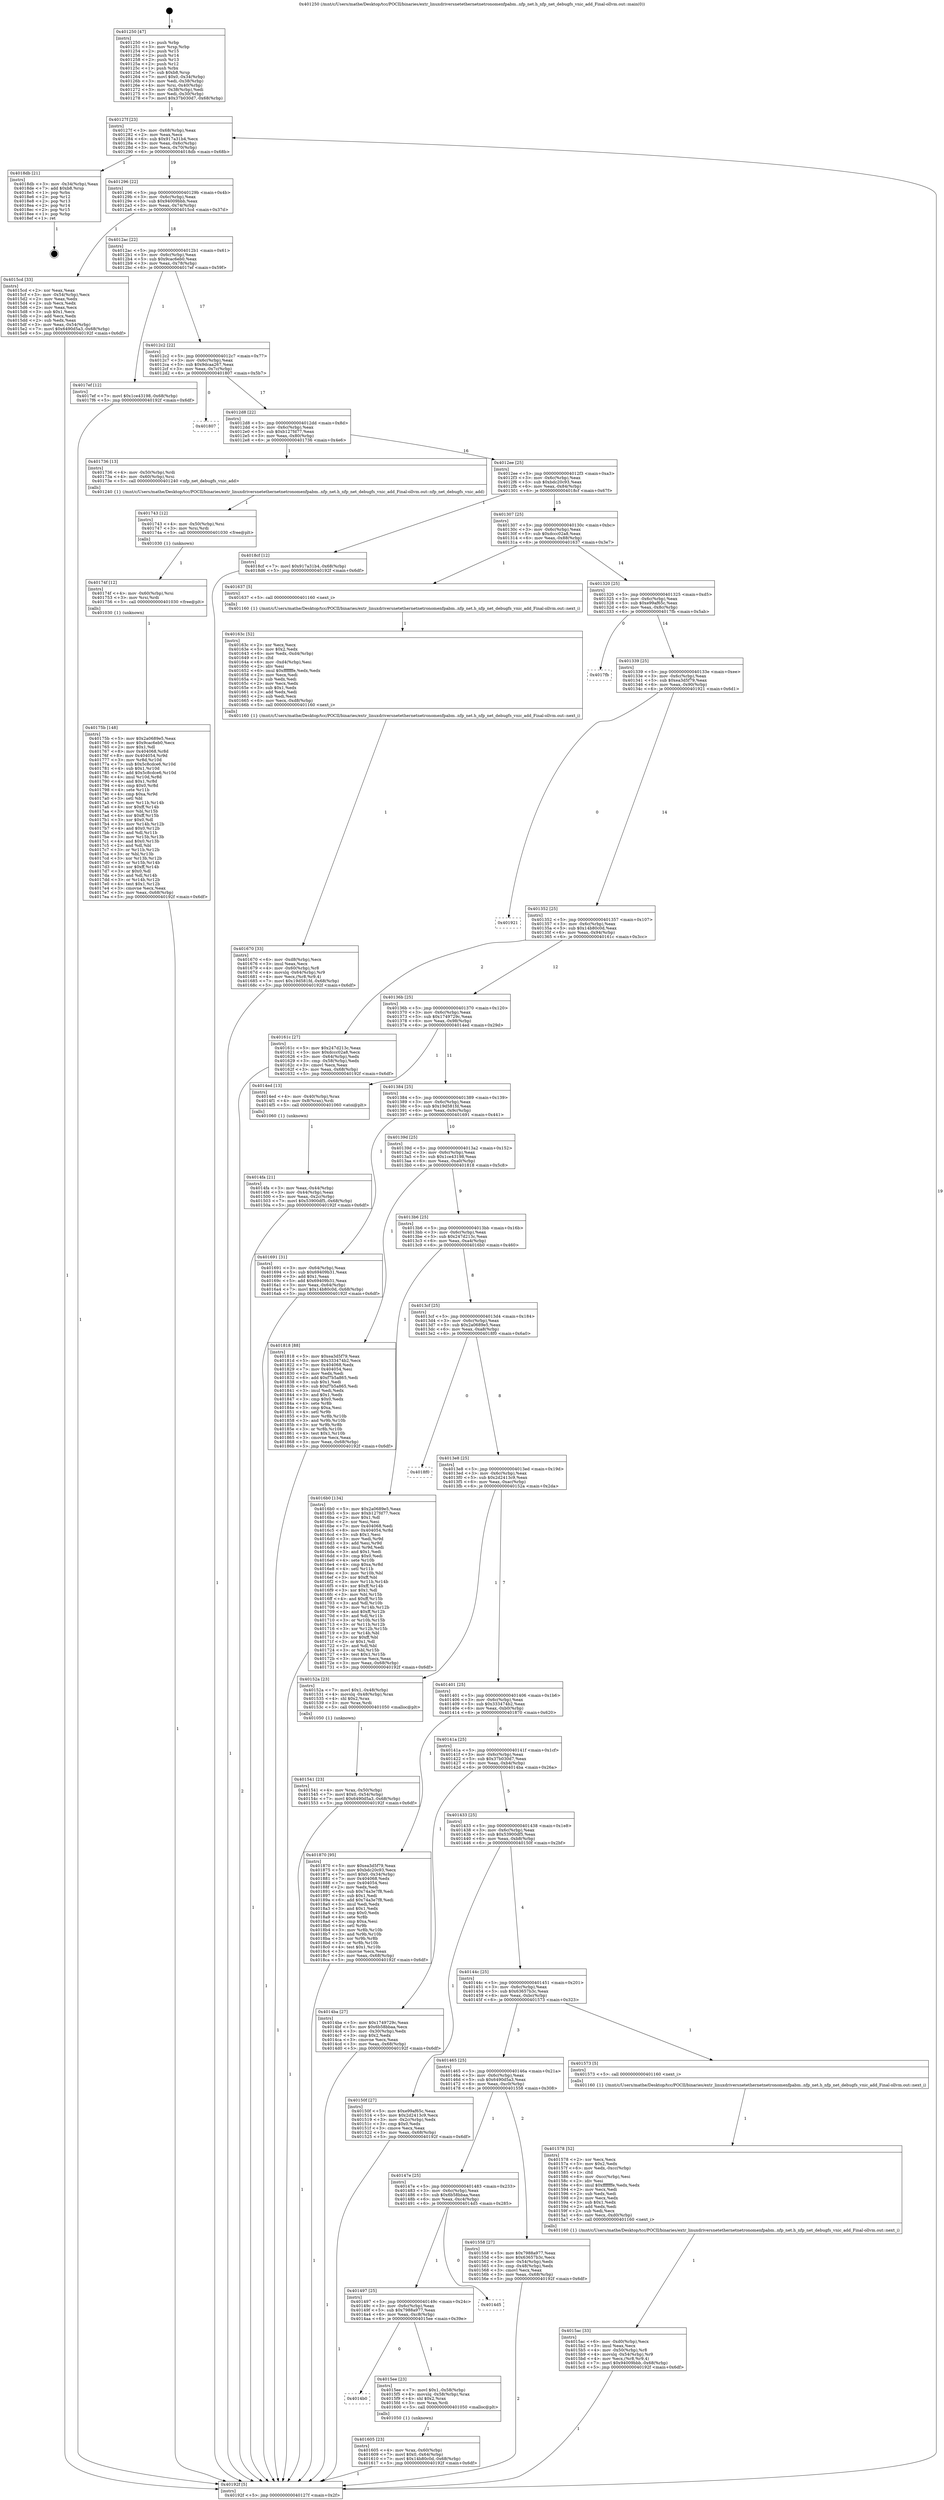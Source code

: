 digraph "0x401250" {
  label = "0x401250 (/mnt/c/Users/mathe/Desktop/tcc/POCII/binaries/extr_linuxdriversnetethernetnetronomenfpabm..nfp_net.h_nfp_net_debugfs_vnic_add_Final-ollvm.out::main(0))"
  labelloc = "t"
  node[shape=record]

  Entry [label="",width=0.3,height=0.3,shape=circle,fillcolor=black,style=filled]
  "0x40127f" [label="{
     0x40127f [23]\l
     | [instrs]\l
     &nbsp;&nbsp;0x40127f \<+3\>: mov -0x68(%rbp),%eax\l
     &nbsp;&nbsp;0x401282 \<+2\>: mov %eax,%ecx\l
     &nbsp;&nbsp;0x401284 \<+6\>: sub $0x917a31b4,%ecx\l
     &nbsp;&nbsp;0x40128a \<+3\>: mov %eax,-0x6c(%rbp)\l
     &nbsp;&nbsp;0x40128d \<+3\>: mov %ecx,-0x70(%rbp)\l
     &nbsp;&nbsp;0x401290 \<+6\>: je 00000000004018db \<main+0x68b\>\l
  }"]
  "0x4018db" [label="{
     0x4018db [21]\l
     | [instrs]\l
     &nbsp;&nbsp;0x4018db \<+3\>: mov -0x34(%rbp),%eax\l
     &nbsp;&nbsp;0x4018de \<+7\>: add $0xb8,%rsp\l
     &nbsp;&nbsp;0x4018e5 \<+1\>: pop %rbx\l
     &nbsp;&nbsp;0x4018e6 \<+2\>: pop %r12\l
     &nbsp;&nbsp;0x4018e8 \<+2\>: pop %r13\l
     &nbsp;&nbsp;0x4018ea \<+2\>: pop %r14\l
     &nbsp;&nbsp;0x4018ec \<+2\>: pop %r15\l
     &nbsp;&nbsp;0x4018ee \<+1\>: pop %rbp\l
     &nbsp;&nbsp;0x4018ef \<+1\>: ret\l
  }"]
  "0x401296" [label="{
     0x401296 [22]\l
     | [instrs]\l
     &nbsp;&nbsp;0x401296 \<+5\>: jmp 000000000040129b \<main+0x4b\>\l
     &nbsp;&nbsp;0x40129b \<+3\>: mov -0x6c(%rbp),%eax\l
     &nbsp;&nbsp;0x40129e \<+5\>: sub $0x94009bbb,%eax\l
     &nbsp;&nbsp;0x4012a3 \<+3\>: mov %eax,-0x74(%rbp)\l
     &nbsp;&nbsp;0x4012a6 \<+6\>: je 00000000004015cd \<main+0x37d\>\l
  }"]
  Exit [label="",width=0.3,height=0.3,shape=circle,fillcolor=black,style=filled,peripheries=2]
  "0x4015cd" [label="{
     0x4015cd [33]\l
     | [instrs]\l
     &nbsp;&nbsp;0x4015cd \<+2\>: xor %eax,%eax\l
     &nbsp;&nbsp;0x4015cf \<+3\>: mov -0x54(%rbp),%ecx\l
     &nbsp;&nbsp;0x4015d2 \<+2\>: mov %eax,%edx\l
     &nbsp;&nbsp;0x4015d4 \<+2\>: sub %ecx,%edx\l
     &nbsp;&nbsp;0x4015d6 \<+2\>: mov %eax,%ecx\l
     &nbsp;&nbsp;0x4015d8 \<+3\>: sub $0x1,%ecx\l
     &nbsp;&nbsp;0x4015db \<+2\>: add %ecx,%edx\l
     &nbsp;&nbsp;0x4015dd \<+2\>: sub %edx,%eax\l
     &nbsp;&nbsp;0x4015df \<+3\>: mov %eax,-0x54(%rbp)\l
     &nbsp;&nbsp;0x4015e2 \<+7\>: movl $0x6490d5a3,-0x68(%rbp)\l
     &nbsp;&nbsp;0x4015e9 \<+5\>: jmp 000000000040192f \<main+0x6df\>\l
  }"]
  "0x4012ac" [label="{
     0x4012ac [22]\l
     | [instrs]\l
     &nbsp;&nbsp;0x4012ac \<+5\>: jmp 00000000004012b1 \<main+0x61\>\l
     &nbsp;&nbsp;0x4012b1 \<+3\>: mov -0x6c(%rbp),%eax\l
     &nbsp;&nbsp;0x4012b4 \<+5\>: sub $0x9cac6eb0,%eax\l
     &nbsp;&nbsp;0x4012b9 \<+3\>: mov %eax,-0x78(%rbp)\l
     &nbsp;&nbsp;0x4012bc \<+6\>: je 00000000004017ef \<main+0x59f\>\l
  }"]
  "0x40175b" [label="{
     0x40175b [148]\l
     | [instrs]\l
     &nbsp;&nbsp;0x40175b \<+5\>: mov $0x2a0689e5,%eax\l
     &nbsp;&nbsp;0x401760 \<+5\>: mov $0x9cac6eb0,%ecx\l
     &nbsp;&nbsp;0x401765 \<+2\>: mov $0x1,%dl\l
     &nbsp;&nbsp;0x401767 \<+8\>: mov 0x404068,%r8d\l
     &nbsp;&nbsp;0x40176f \<+8\>: mov 0x404054,%r9d\l
     &nbsp;&nbsp;0x401777 \<+3\>: mov %r8d,%r10d\l
     &nbsp;&nbsp;0x40177a \<+7\>: sub $0x5c8cdce6,%r10d\l
     &nbsp;&nbsp;0x401781 \<+4\>: sub $0x1,%r10d\l
     &nbsp;&nbsp;0x401785 \<+7\>: add $0x5c8cdce6,%r10d\l
     &nbsp;&nbsp;0x40178c \<+4\>: imul %r10d,%r8d\l
     &nbsp;&nbsp;0x401790 \<+4\>: and $0x1,%r8d\l
     &nbsp;&nbsp;0x401794 \<+4\>: cmp $0x0,%r8d\l
     &nbsp;&nbsp;0x401798 \<+4\>: sete %r11b\l
     &nbsp;&nbsp;0x40179c \<+4\>: cmp $0xa,%r9d\l
     &nbsp;&nbsp;0x4017a0 \<+3\>: setl %bl\l
     &nbsp;&nbsp;0x4017a3 \<+3\>: mov %r11b,%r14b\l
     &nbsp;&nbsp;0x4017a6 \<+4\>: xor $0xff,%r14b\l
     &nbsp;&nbsp;0x4017aa \<+3\>: mov %bl,%r15b\l
     &nbsp;&nbsp;0x4017ad \<+4\>: xor $0xff,%r15b\l
     &nbsp;&nbsp;0x4017b1 \<+3\>: xor $0x0,%dl\l
     &nbsp;&nbsp;0x4017b4 \<+3\>: mov %r14b,%r12b\l
     &nbsp;&nbsp;0x4017b7 \<+4\>: and $0x0,%r12b\l
     &nbsp;&nbsp;0x4017bb \<+3\>: and %dl,%r11b\l
     &nbsp;&nbsp;0x4017be \<+3\>: mov %r15b,%r13b\l
     &nbsp;&nbsp;0x4017c1 \<+4\>: and $0x0,%r13b\l
     &nbsp;&nbsp;0x4017c5 \<+2\>: and %dl,%bl\l
     &nbsp;&nbsp;0x4017c7 \<+3\>: or %r11b,%r12b\l
     &nbsp;&nbsp;0x4017ca \<+3\>: or %bl,%r13b\l
     &nbsp;&nbsp;0x4017cd \<+3\>: xor %r13b,%r12b\l
     &nbsp;&nbsp;0x4017d0 \<+3\>: or %r15b,%r14b\l
     &nbsp;&nbsp;0x4017d3 \<+4\>: xor $0xff,%r14b\l
     &nbsp;&nbsp;0x4017d7 \<+3\>: or $0x0,%dl\l
     &nbsp;&nbsp;0x4017da \<+3\>: and %dl,%r14b\l
     &nbsp;&nbsp;0x4017dd \<+3\>: or %r14b,%r12b\l
     &nbsp;&nbsp;0x4017e0 \<+4\>: test $0x1,%r12b\l
     &nbsp;&nbsp;0x4017e4 \<+3\>: cmovne %ecx,%eax\l
     &nbsp;&nbsp;0x4017e7 \<+3\>: mov %eax,-0x68(%rbp)\l
     &nbsp;&nbsp;0x4017ea \<+5\>: jmp 000000000040192f \<main+0x6df\>\l
  }"]
  "0x4017ef" [label="{
     0x4017ef [12]\l
     | [instrs]\l
     &nbsp;&nbsp;0x4017ef \<+7\>: movl $0x1ce43198,-0x68(%rbp)\l
     &nbsp;&nbsp;0x4017f6 \<+5\>: jmp 000000000040192f \<main+0x6df\>\l
  }"]
  "0x4012c2" [label="{
     0x4012c2 [22]\l
     | [instrs]\l
     &nbsp;&nbsp;0x4012c2 \<+5\>: jmp 00000000004012c7 \<main+0x77\>\l
     &nbsp;&nbsp;0x4012c7 \<+3\>: mov -0x6c(%rbp),%eax\l
     &nbsp;&nbsp;0x4012ca \<+5\>: sub $0x9dcaa267,%eax\l
     &nbsp;&nbsp;0x4012cf \<+3\>: mov %eax,-0x7c(%rbp)\l
     &nbsp;&nbsp;0x4012d2 \<+6\>: je 0000000000401807 \<main+0x5b7\>\l
  }"]
  "0x40174f" [label="{
     0x40174f [12]\l
     | [instrs]\l
     &nbsp;&nbsp;0x40174f \<+4\>: mov -0x60(%rbp),%rsi\l
     &nbsp;&nbsp;0x401753 \<+3\>: mov %rsi,%rdi\l
     &nbsp;&nbsp;0x401756 \<+5\>: call 0000000000401030 \<free@plt\>\l
     | [calls]\l
     &nbsp;&nbsp;0x401030 \{1\} (unknown)\l
  }"]
  "0x401807" [label="{
     0x401807\l
  }", style=dashed]
  "0x4012d8" [label="{
     0x4012d8 [22]\l
     | [instrs]\l
     &nbsp;&nbsp;0x4012d8 \<+5\>: jmp 00000000004012dd \<main+0x8d\>\l
     &nbsp;&nbsp;0x4012dd \<+3\>: mov -0x6c(%rbp),%eax\l
     &nbsp;&nbsp;0x4012e0 \<+5\>: sub $0xb127fd77,%eax\l
     &nbsp;&nbsp;0x4012e5 \<+3\>: mov %eax,-0x80(%rbp)\l
     &nbsp;&nbsp;0x4012e8 \<+6\>: je 0000000000401736 \<main+0x4e6\>\l
  }"]
  "0x401743" [label="{
     0x401743 [12]\l
     | [instrs]\l
     &nbsp;&nbsp;0x401743 \<+4\>: mov -0x50(%rbp),%rsi\l
     &nbsp;&nbsp;0x401747 \<+3\>: mov %rsi,%rdi\l
     &nbsp;&nbsp;0x40174a \<+5\>: call 0000000000401030 \<free@plt\>\l
     | [calls]\l
     &nbsp;&nbsp;0x401030 \{1\} (unknown)\l
  }"]
  "0x401736" [label="{
     0x401736 [13]\l
     | [instrs]\l
     &nbsp;&nbsp;0x401736 \<+4\>: mov -0x50(%rbp),%rdi\l
     &nbsp;&nbsp;0x40173a \<+4\>: mov -0x60(%rbp),%rsi\l
     &nbsp;&nbsp;0x40173e \<+5\>: call 0000000000401240 \<nfp_net_debugfs_vnic_add\>\l
     | [calls]\l
     &nbsp;&nbsp;0x401240 \{1\} (/mnt/c/Users/mathe/Desktop/tcc/POCII/binaries/extr_linuxdriversnetethernetnetronomenfpabm..nfp_net.h_nfp_net_debugfs_vnic_add_Final-ollvm.out::nfp_net_debugfs_vnic_add)\l
  }"]
  "0x4012ee" [label="{
     0x4012ee [25]\l
     | [instrs]\l
     &nbsp;&nbsp;0x4012ee \<+5\>: jmp 00000000004012f3 \<main+0xa3\>\l
     &nbsp;&nbsp;0x4012f3 \<+3\>: mov -0x6c(%rbp),%eax\l
     &nbsp;&nbsp;0x4012f6 \<+5\>: sub $0xbdc20c93,%eax\l
     &nbsp;&nbsp;0x4012fb \<+6\>: mov %eax,-0x84(%rbp)\l
     &nbsp;&nbsp;0x401301 \<+6\>: je 00000000004018cf \<main+0x67f\>\l
  }"]
  "0x401670" [label="{
     0x401670 [33]\l
     | [instrs]\l
     &nbsp;&nbsp;0x401670 \<+6\>: mov -0xd8(%rbp),%ecx\l
     &nbsp;&nbsp;0x401676 \<+3\>: imul %eax,%ecx\l
     &nbsp;&nbsp;0x401679 \<+4\>: mov -0x60(%rbp),%r8\l
     &nbsp;&nbsp;0x40167d \<+4\>: movslq -0x64(%rbp),%r9\l
     &nbsp;&nbsp;0x401681 \<+4\>: mov %ecx,(%r8,%r9,4)\l
     &nbsp;&nbsp;0x401685 \<+7\>: movl $0x19d581fd,-0x68(%rbp)\l
     &nbsp;&nbsp;0x40168c \<+5\>: jmp 000000000040192f \<main+0x6df\>\l
  }"]
  "0x4018cf" [label="{
     0x4018cf [12]\l
     | [instrs]\l
     &nbsp;&nbsp;0x4018cf \<+7\>: movl $0x917a31b4,-0x68(%rbp)\l
     &nbsp;&nbsp;0x4018d6 \<+5\>: jmp 000000000040192f \<main+0x6df\>\l
  }"]
  "0x401307" [label="{
     0x401307 [25]\l
     | [instrs]\l
     &nbsp;&nbsp;0x401307 \<+5\>: jmp 000000000040130c \<main+0xbc\>\l
     &nbsp;&nbsp;0x40130c \<+3\>: mov -0x6c(%rbp),%eax\l
     &nbsp;&nbsp;0x40130f \<+5\>: sub $0xdccc02a8,%eax\l
     &nbsp;&nbsp;0x401314 \<+6\>: mov %eax,-0x88(%rbp)\l
     &nbsp;&nbsp;0x40131a \<+6\>: je 0000000000401637 \<main+0x3e7\>\l
  }"]
  "0x40163c" [label="{
     0x40163c [52]\l
     | [instrs]\l
     &nbsp;&nbsp;0x40163c \<+2\>: xor %ecx,%ecx\l
     &nbsp;&nbsp;0x40163e \<+5\>: mov $0x2,%edx\l
     &nbsp;&nbsp;0x401643 \<+6\>: mov %edx,-0xd4(%rbp)\l
     &nbsp;&nbsp;0x401649 \<+1\>: cltd\l
     &nbsp;&nbsp;0x40164a \<+6\>: mov -0xd4(%rbp),%esi\l
     &nbsp;&nbsp;0x401650 \<+2\>: idiv %esi\l
     &nbsp;&nbsp;0x401652 \<+6\>: imul $0xfffffffe,%edx,%edx\l
     &nbsp;&nbsp;0x401658 \<+2\>: mov %ecx,%edi\l
     &nbsp;&nbsp;0x40165a \<+2\>: sub %edx,%edi\l
     &nbsp;&nbsp;0x40165c \<+2\>: mov %ecx,%edx\l
     &nbsp;&nbsp;0x40165e \<+3\>: sub $0x1,%edx\l
     &nbsp;&nbsp;0x401661 \<+2\>: add %edx,%edi\l
     &nbsp;&nbsp;0x401663 \<+2\>: sub %edi,%ecx\l
     &nbsp;&nbsp;0x401665 \<+6\>: mov %ecx,-0xd8(%rbp)\l
     &nbsp;&nbsp;0x40166b \<+5\>: call 0000000000401160 \<next_i\>\l
     | [calls]\l
     &nbsp;&nbsp;0x401160 \{1\} (/mnt/c/Users/mathe/Desktop/tcc/POCII/binaries/extr_linuxdriversnetethernetnetronomenfpabm..nfp_net.h_nfp_net_debugfs_vnic_add_Final-ollvm.out::next_i)\l
  }"]
  "0x401637" [label="{
     0x401637 [5]\l
     | [instrs]\l
     &nbsp;&nbsp;0x401637 \<+5\>: call 0000000000401160 \<next_i\>\l
     | [calls]\l
     &nbsp;&nbsp;0x401160 \{1\} (/mnt/c/Users/mathe/Desktop/tcc/POCII/binaries/extr_linuxdriversnetethernetnetronomenfpabm..nfp_net.h_nfp_net_debugfs_vnic_add_Final-ollvm.out::next_i)\l
  }"]
  "0x401320" [label="{
     0x401320 [25]\l
     | [instrs]\l
     &nbsp;&nbsp;0x401320 \<+5\>: jmp 0000000000401325 \<main+0xd5\>\l
     &nbsp;&nbsp;0x401325 \<+3\>: mov -0x6c(%rbp),%eax\l
     &nbsp;&nbsp;0x401328 \<+5\>: sub $0xe99af65c,%eax\l
     &nbsp;&nbsp;0x40132d \<+6\>: mov %eax,-0x8c(%rbp)\l
     &nbsp;&nbsp;0x401333 \<+6\>: je 00000000004017fb \<main+0x5ab\>\l
  }"]
  "0x401605" [label="{
     0x401605 [23]\l
     | [instrs]\l
     &nbsp;&nbsp;0x401605 \<+4\>: mov %rax,-0x60(%rbp)\l
     &nbsp;&nbsp;0x401609 \<+7\>: movl $0x0,-0x64(%rbp)\l
     &nbsp;&nbsp;0x401610 \<+7\>: movl $0x14b80c0d,-0x68(%rbp)\l
     &nbsp;&nbsp;0x401617 \<+5\>: jmp 000000000040192f \<main+0x6df\>\l
  }"]
  "0x4017fb" [label="{
     0x4017fb\l
  }", style=dashed]
  "0x401339" [label="{
     0x401339 [25]\l
     | [instrs]\l
     &nbsp;&nbsp;0x401339 \<+5\>: jmp 000000000040133e \<main+0xee\>\l
     &nbsp;&nbsp;0x40133e \<+3\>: mov -0x6c(%rbp),%eax\l
     &nbsp;&nbsp;0x401341 \<+5\>: sub $0xea3d5f79,%eax\l
     &nbsp;&nbsp;0x401346 \<+6\>: mov %eax,-0x90(%rbp)\l
     &nbsp;&nbsp;0x40134c \<+6\>: je 0000000000401921 \<main+0x6d1\>\l
  }"]
  "0x4014b0" [label="{
     0x4014b0\l
  }", style=dashed]
  "0x401921" [label="{
     0x401921\l
  }", style=dashed]
  "0x401352" [label="{
     0x401352 [25]\l
     | [instrs]\l
     &nbsp;&nbsp;0x401352 \<+5\>: jmp 0000000000401357 \<main+0x107\>\l
     &nbsp;&nbsp;0x401357 \<+3\>: mov -0x6c(%rbp),%eax\l
     &nbsp;&nbsp;0x40135a \<+5\>: sub $0x14b80c0d,%eax\l
     &nbsp;&nbsp;0x40135f \<+6\>: mov %eax,-0x94(%rbp)\l
     &nbsp;&nbsp;0x401365 \<+6\>: je 000000000040161c \<main+0x3cc\>\l
  }"]
  "0x4015ee" [label="{
     0x4015ee [23]\l
     | [instrs]\l
     &nbsp;&nbsp;0x4015ee \<+7\>: movl $0x1,-0x58(%rbp)\l
     &nbsp;&nbsp;0x4015f5 \<+4\>: movslq -0x58(%rbp),%rax\l
     &nbsp;&nbsp;0x4015f9 \<+4\>: shl $0x2,%rax\l
     &nbsp;&nbsp;0x4015fd \<+3\>: mov %rax,%rdi\l
     &nbsp;&nbsp;0x401600 \<+5\>: call 0000000000401050 \<malloc@plt\>\l
     | [calls]\l
     &nbsp;&nbsp;0x401050 \{1\} (unknown)\l
  }"]
  "0x40161c" [label="{
     0x40161c [27]\l
     | [instrs]\l
     &nbsp;&nbsp;0x40161c \<+5\>: mov $0x247d213c,%eax\l
     &nbsp;&nbsp;0x401621 \<+5\>: mov $0xdccc02a8,%ecx\l
     &nbsp;&nbsp;0x401626 \<+3\>: mov -0x64(%rbp),%edx\l
     &nbsp;&nbsp;0x401629 \<+3\>: cmp -0x58(%rbp),%edx\l
     &nbsp;&nbsp;0x40162c \<+3\>: cmovl %ecx,%eax\l
     &nbsp;&nbsp;0x40162f \<+3\>: mov %eax,-0x68(%rbp)\l
     &nbsp;&nbsp;0x401632 \<+5\>: jmp 000000000040192f \<main+0x6df\>\l
  }"]
  "0x40136b" [label="{
     0x40136b [25]\l
     | [instrs]\l
     &nbsp;&nbsp;0x40136b \<+5\>: jmp 0000000000401370 \<main+0x120\>\l
     &nbsp;&nbsp;0x401370 \<+3\>: mov -0x6c(%rbp),%eax\l
     &nbsp;&nbsp;0x401373 \<+5\>: sub $0x1749729c,%eax\l
     &nbsp;&nbsp;0x401378 \<+6\>: mov %eax,-0x98(%rbp)\l
     &nbsp;&nbsp;0x40137e \<+6\>: je 00000000004014ed \<main+0x29d\>\l
  }"]
  "0x401497" [label="{
     0x401497 [25]\l
     | [instrs]\l
     &nbsp;&nbsp;0x401497 \<+5\>: jmp 000000000040149c \<main+0x24c\>\l
     &nbsp;&nbsp;0x40149c \<+3\>: mov -0x6c(%rbp),%eax\l
     &nbsp;&nbsp;0x40149f \<+5\>: sub $0x7988a977,%eax\l
     &nbsp;&nbsp;0x4014a4 \<+6\>: mov %eax,-0xc8(%rbp)\l
     &nbsp;&nbsp;0x4014aa \<+6\>: je 00000000004015ee \<main+0x39e\>\l
  }"]
  "0x4014ed" [label="{
     0x4014ed [13]\l
     | [instrs]\l
     &nbsp;&nbsp;0x4014ed \<+4\>: mov -0x40(%rbp),%rax\l
     &nbsp;&nbsp;0x4014f1 \<+4\>: mov 0x8(%rax),%rdi\l
     &nbsp;&nbsp;0x4014f5 \<+5\>: call 0000000000401060 \<atoi@plt\>\l
     | [calls]\l
     &nbsp;&nbsp;0x401060 \{1\} (unknown)\l
  }"]
  "0x401384" [label="{
     0x401384 [25]\l
     | [instrs]\l
     &nbsp;&nbsp;0x401384 \<+5\>: jmp 0000000000401389 \<main+0x139\>\l
     &nbsp;&nbsp;0x401389 \<+3\>: mov -0x6c(%rbp),%eax\l
     &nbsp;&nbsp;0x40138c \<+5\>: sub $0x19d581fd,%eax\l
     &nbsp;&nbsp;0x401391 \<+6\>: mov %eax,-0x9c(%rbp)\l
     &nbsp;&nbsp;0x401397 \<+6\>: je 0000000000401691 \<main+0x441\>\l
  }"]
  "0x4014d5" [label="{
     0x4014d5\l
  }", style=dashed]
  "0x401691" [label="{
     0x401691 [31]\l
     | [instrs]\l
     &nbsp;&nbsp;0x401691 \<+3\>: mov -0x64(%rbp),%eax\l
     &nbsp;&nbsp;0x401694 \<+5\>: sub $0x69409b31,%eax\l
     &nbsp;&nbsp;0x401699 \<+3\>: add $0x1,%eax\l
     &nbsp;&nbsp;0x40169c \<+5\>: add $0x69409b31,%eax\l
     &nbsp;&nbsp;0x4016a1 \<+3\>: mov %eax,-0x64(%rbp)\l
     &nbsp;&nbsp;0x4016a4 \<+7\>: movl $0x14b80c0d,-0x68(%rbp)\l
     &nbsp;&nbsp;0x4016ab \<+5\>: jmp 000000000040192f \<main+0x6df\>\l
  }"]
  "0x40139d" [label="{
     0x40139d [25]\l
     | [instrs]\l
     &nbsp;&nbsp;0x40139d \<+5\>: jmp 00000000004013a2 \<main+0x152\>\l
     &nbsp;&nbsp;0x4013a2 \<+3\>: mov -0x6c(%rbp),%eax\l
     &nbsp;&nbsp;0x4013a5 \<+5\>: sub $0x1ce43198,%eax\l
     &nbsp;&nbsp;0x4013aa \<+6\>: mov %eax,-0xa0(%rbp)\l
     &nbsp;&nbsp;0x4013b0 \<+6\>: je 0000000000401818 \<main+0x5c8\>\l
  }"]
  "0x4015ac" [label="{
     0x4015ac [33]\l
     | [instrs]\l
     &nbsp;&nbsp;0x4015ac \<+6\>: mov -0xd0(%rbp),%ecx\l
     &nbsp;&nbsp;0x4015b2 \<+3\>: imul %eax,%ecx\l
     &nbsp;&nbsp;0x4015b5 \<+4\>: mov -0x50(%rbp),%r8\l
     &nbsp;&nbsp;0x4015b9 \<+4\>: movslq -0x54(%rbp),%r9\l
     &nbsp;&nbsp;0x4015bd \<+4\>: mov %ecx,(%r8,%r9,4)\l
     &nbsp;&nbsp;0x4015c1 \<+7\>: movl $0x94009bbb,-0x68(%rbp)\l
     &nbsp;&nbsp;0x4015c8 \<+5\>: jmp 000000000040192f \<main+0x6df\>\l
  }"]
  "0x401818" [label="{
     0x401818 [88]\l
     | [instrs]\l
     &nbsp;&nbsp;0x401818 \<+5\>: mov $0xea3d5f79,%eax\l
     &nbsp;&nbsp;0x40181d \<+5\>: mov $0x333474b2,%ecx\l
     &nbsp;&nbsp;0x401822 \<+7\>: mov 0x404068,%edx\l
     &nbsp;&nbsp;0x401829 \<+7\>: mov 0x404054,%esi\l
     &nbsp;&nbsp;0x401830 \<+2\>: mov %edx,%edi\l
     &nbsp;&nbsp;0x401832 \<+6\>: add $0xf7b5a865,%edi\l
     &nbsp;&nbsp;0x401838 \<+3\>: sub $0x1,%edi\l
     &nbsp;&nbsp;0x40183b \<+6\>: sub $0xf7b5a865,%edi\l
     &nbsp;&nbsp;0x401841 \<+3\>: imul %edi,%edx\l
     &nbsp;&nbsp;0x401844 \<+3\>: and $0x1,%edx\l
     &nbsp;&nbsp;0x401847 \<+3\>: cmp $0x0,%edx\l
     &nbsp;&nbsp;0x40184a \<+4\>: sete %r8b\l
     &nbsp;&nbsp;0x40184e \<+3\>: cmp $0xa,%esi\l
     &nbsp;&nbsp;0x401851 \<+4\>: setl %r9b\l
     &nbsp;&nbsp;0x401855 \<+3\>: mov %r8b,%r10b\l
     &nbsp;&nbsp;0x401858 \<+3\>: and %r9b,%r10b\l
     &nbsp;&nbsp;0x40185b \<+3\>: xor %r9b,%r8b\l
     &nbsp;&nbsp;0x40185e \<+3\>: or %r8b,%r10b\l
     &nbsp;&nbsp;0x401861 \<+4\>: test $0x1,%r10b\l
     &nbsp;&nbsp;0x401865 \<+3\>: cmovne %ecx,%eax\l
     &nbsp;&nbsp;0x401868 \<+3\>: mov %eax,-0x68(%rbp)\l
     &nbsp;&nbsp;0x40186b \<+5\>: jmp 000000000040192f \<main+0x6df\>\l
  }"]
  "0x4013b6" [label="{
     0x4013b6 [25]\l
     | [instrs]\l
     &nbsp;&nbsp;0x4013b6 \<+5\>: jmp 00000000004013bb \<main+0x16b\>\l
     &nbsp;&nbsp;0x4013bb \<+3\>: mov -0x6c(%rbp),%eax\l
     &nbsp;&nbsp;0x4013be \<+5\>: sub $0x247d213c,%eax\l
     &nbsp;&nbsp;0x4013c3 \<+6\>: mov %eax,-0xa4(%rbp)\l
     &nbsp;&nbsp;0x4013c9 \<+6\>: je 00000000004016b0 \<main+0x460\>\l
  }"]
  "0x401578" [label="{
     0x401578 [52]\l
     | [instrs]\l
     &nbsp;&nbsp;0x401578 \<+2\>: xor %ecx,%ecx\l
     &nbsp;&nbsp;0x40157a \<+5\>: mov $0x2,%edx\l
     &nbsp;&nbsp;0x40157f \<+6\>: mov %edx,-0xcc(%rbp)\l
     &nbsp;&nbsp;0x401585 \<+1\>: cltd\l
     &nbsp;&nbsp;0x401586 \<+6\>: mov -0xcc(%rbp),%esi\l
     &nbsp;&nbsp;0x40158c \<+2\>: idiv %esi\l
     &nbsp;&nbsp;0x40158e \<+6\>: imul $0xfffffffe,%edx,%edx\l
     &nbsp;&nbsp;0x401594 \<+2\>: mov %ecx,%edi\l
     &nbsp;&nbsp;0x401596 \<+2\>: sub %edx,%edi\l
     &nbsp;&nbsp;0x401598 \<+2\>: mov %ecx,%edx\l
     &nbsp;&nbsp;0x40159a \<+3\>: sub $0x1,%edx\l
     &nbsp;&nbsp;0x40159d \<+2\>: add %edx,%edi\l
     &nbsp;&nbsp;0x40159f \<+2\>: sub %edi,%ecx\l
     &nbsp;&nbsp;0x4015a1 \<+6\>: mov %ecx,-0xd0(%rbp)\l
     &nbsp;&nbsp;0x4015a7 \<+5\>: call 0000000000401160 \<next_i\>\l
     | [calls]\l
     &nbsp;&nbsp;0x401160 \{1\} (/mnt/c/Users/mathe/Desktop/tcc/POCII/binaries/extr_linuxdriversnetethernetnetronomenfpabm..nfp_net.h_nfp_net_debugfs_vnic_add_Final-ollvm.out::next_i)\l
  }"]
  "0x4016b0" [label="{
     0x4016b0 [134]\l
     | [instrs]\l
     &nbsp;&nbsp;0x4016b0 \<+5\>: mov $0x2a0689e5,%eax\l
     &nbsp;&nbsp;0x4016b5 \<+5\>: mov $0xb127fd77,%ecx\l
     &nbsp;&nbsp;0x4016ba \<+2\>: mov $0x1,%dl\l
     &nbsp;&nbsp;0x4016bc \<+2\>: xor %esi,%esi\l
     &nbsp;&nbsp;0x4016be \<+7\>: mov 0x404068,%edi\l
     &nbsp;&nbsp;0x4016c5 \<+8\>: mov 0x404054,%r8d\l
     &nbsp;&nbsp;0x4016cd \<+3\>: sub $0x1,%esi\l
     &nbsp;&nbsp;0x4016d0 \<+3\>: mov %edi,%r9d\l
     &nbsp;&nbsp;0x4016d3 \<+3\>: add %esi,%r9d\l
     &nbsp;&nbsp;0x4016d6 \<+4\>: imul %r9d,%edi\l
     &nbsp;&nbsp;0x4016da \<+3\>: and $0x1,%edi\l
     &nbsp;&nbsp;0x4016dd \<+3\>: cmp $0x0,%edi\l
     &nbsp;&nbsp;0x4016e0 \<+4\>: sete %r10b\l
     &nbsp;&nbsp;0x4016e4 \<+4\>: cmp $0xa,%r8d\l
     &nbsp;&nbsp;0x4016e8 \<+4\>: setl %r11b\l
     &nbsp;&nbsp;0x4016ec \<+3\>: mov %r10b,%bl\l
     &nbsp;&nbsp;0x4016ef \<+3\>: xor $0xff,%bl\l
     &nbsp;&nbsp;0x4016f2 \<+3\>: mov %r11b,%r14b\l
     &nbsp;&nbsp;0x4016f5 \<+4\>: xor $0xff,%r14b\l
     &nbsp;&nbsp;0x4016f9 \<+3\>: xor $0x1,%dl\l
     &nbsp;&nbsp;0x4016fc \<+3\>: mov %bl,%r15b\l
     &nbsp;&nbsp;0x4016ff \<+4\>: and $0xff,%r15b\l
     &nbsp;&nbsp;0x401703 \<+3\>: and %dl,%r10b\l
     &nbsp;&nbsp;0x401706 \<+3\>: mov %r14b,%r12b\l
     &nbsp;&nbsp;0x401709 \<+4\>: and $0xff,%r12b\l
     &nbsp;&nbsp;0x40170d \<+3\>: and %dl,%r11b\l
     &nbsp;&nbsp;0x401710 \<+3\>: or %r10b,%r15b\l
     &nbsp;&nbsp;0x401713 \<+3\>: or %r11b,%r12b\l
     &nbsp;&nbsp;0x401716 \<+3\>: xor %r12b,%r15b\l
     &nbsp;&nbsp;0x401719 \<+3\>: or %r14b,%bl\l
     &nbsp;&nbsp;0x40171c \<+3\>: xor $0xff,%bl\l
     &nbsp;&nbsp;0x40171f \<+3\>: or $0x1,%dl\l
     &nbsp;&nbsp;0x401722 \<+2\>: and %dl,%bl\l
     &nbsp;&nbsp;0x401724 \<+3\>: or %bl,%r15b\l
     &nbsp;&nbsp;0x401727 \<+4\>: test $0x1,%r15b\l
     &nbsp;&nbsp;0x40172b \<+3\>: cmovne %ecx,%eax\l
     &nbsp;&nbsp;0x40172e \<+3\>: mov %eax,-0x68(%rbp)\l
     &nbsp;&nbsp;0x401731 \<+5\>: jmp 000000000040192f \<main+0x6df\>\l
  }"]
  "0x4013cf" [label="{
     0x4013cf [25]\l
     | [instrs]\l
     &nbsp;&nbsp;0x4013cf \<+5\>: jmp 00000000004013d4 \<main+0x184\>\l
     &nbsp;&nbsp;0x4013d4 \<+3\>: mov -0x6c(%rbp),%eax\l
     &nbsp;&nbsp;0x4013d7 \<+5\>: sub $0x2a0689e5,%eax\l
     &nbsp;&nbsp;0x4013dc \<+6\>: mov %eax,-0xa8(%rbp)\l
     &nbsp;&nbsp;0x4013e2 \<+6\>: je 00000000004018f0 \<main+0x6a0\>\l
  }"]
  "0x40147e" [label="{
     0x40147e [25]\l
     | [instrs]\l
     &nbsp;&nbsp;0x40147e \<+5\>: jmp 0000000000401483 \<main+0x233\>\l
     &nbsp;&nbsp;0x401483 \<+3\>: mov -0x6c(%rbp),%eax\l
     &nbsp;&nbsp;0x401486 \<+5\>: sub $0x6b58bbaa,%eax\l
     &nbsp;&nbsp;0x40148b \<+6\>: mov %eax,-0xc4(%rbp)\l
     &nbsp;&nbsp;0x401491 \<+6\>: je 00000000004014d5 \<main+0x285\>\l
  }"]
  "0x4018f0" [label="{
     0x4018f0\l
  }", style=dashed]
  "0x4013e8" [label="{
     0x4013e8 [25]\l
     | [instrs]\l
     &nbsp;&nbsp;0x4013e8 \<+5\>: jmp 00000000004013ed \<main+0x19d\>\l
     &nbsp;&nbsp;0x4013ed \<+3\>: mov -0x6c(%rbp),%eax\l
     &nbsp;&nbsp;0x4013f0 \<+5\>: sub $0x2d2413c9,%eax\l
     &nbsp;&nbsp;0x4013f5 \<+6\>: mov %eax,-0xac(%rbp)\l
     &nbsp;&nbsp;0x4013fb \<+6\>: je 000000000040152a \<main+0x2da\>\l
  }"]
  "0x401558" [label="{
     0x401558 [27]\l
     | [instrs]\l
     &nbsp;&nbsp;0x401558 \<+5\>: mov $0x7988a977,%eax\l
     &nbsp;&nbsp;0x40155d \<+5\>: mov $0x63657b3c,%ecx\l
     &nbsp;&nbsp;0x401562 \<+3\>: mov -0x54(%rbp),%edx\l
     &nbsp;&nbsp;0x401565 \<+3\>: cmp -0x48(%rbp),%edx\l
     &nbsp;&nbsp;0x401568 \<+3\>: cmovl %ecx,%eax\l
     &nbsp;&nbsp;0x40156b \<+3\>: mov %eax,-0x68(%rbp)\l
     &nbsp;&nbsp;0x40156e \<+5\>: jmp 000000000040192f \<main+0x6df\>\l
  }"]
  "0x40152a" [label="{
     0x40152a [23]\l
     | [instrs]\l
     &nbsp;&nbsp;0x40152a \<+7\>: movl $0x1,-0x48(%rbp)\l
     &nbsp;&nbsp;0x401531 \<+4\>: movslq -0x48(%rbp),%rax\l
     &nbsp;&nbsp;0x401535 \<+4\>: shl $0x2,%rax\l
     &nbsp;&nbsp;0x401539 \<+3\>: mov %rax,%rdi\l
     &nbsp;&nbsp;0x40153c \<+5\>: call 0000000000401050 \<malloc@plt\>\l
     | [calls]\l
     &nbsp;&nbsp;0x401050 \{1\} (unknown)\l
  }"]
  "0x401401" [label="{
     0x401401 [25]\l
     | [instrs]\l
     &nbsp;&nbsp;0x401401 \<+5\>: jmp 0000000000401406 \<main+0x1b6\>\l
     &nbsp;&nbsp;0x401406 \<+3\>: mov -0x6c(%rbp),%eax\l
     &nbsp;&nbsp;0x401409 \<+5\>: sub $0x333474b2,%eax\l
     &nbsp;&nbsp;0x40140e \<+6\>: mov %eax,-0xb0(%rbp)\l
     &nbsp;&nbsp;0x401414 \<+6\>: je 0000000000401870 \<main+0x620\>\l
  }"]
  "0x401465" [label="{
     0x401465 [25]\l
     | [instrs]\l
     &nbsp;&nbsp;0x401465 \<+5\>: jmp 000000000040146a \<main+0x21a\>\l
     &nbsp;&nbsp;0x40146a \<+3\>: mov -0x6c(%rbp),%eax\l
     &nbsp;&nbsp;0x40146d \<+5\>: sub $0x6490d5a3,%eax\l
     &nbsp;&nbsp;0x401472 \<+6\>: mov %eax,-0xc0(%rbp)\l
     &nbsp;&nbsp;0x401478 \<+6\>: je 0000000000401558 \<main+0x308\>\l
  }"]
  "0x401870" [label="{
     0x401870 [95]\l
     | [instrs]\l
     &nbsp;&nbsp;0x401870 \<+5\>: mov $0xea3d5f79,%eax\l
     &nbsp;&nbsp;0x401875 \<+5\>: mov $0xbdc20c93,%ecx\l
     &nbsp;&nbsp;0x40187a \<+7\>: movl $0x0,-0x34(%rbp)\l
     &nbsp;&nbsp;0x401881 \<+7\>: mov 0x404068,%edx\l
     &nbsp;&nbsp;0x401888 \<+7\>: mov 0x404054,%esi\l
     &nbsp;&nbsp;0x40188f \<+2\>: mov %edx,%edi\l
     &nbsp;&nbsp;0x401891 \<+6\>: sub $0x74a3e7f8,%edi\l
     &nbsp;&nbsp;0x401897 \<+3\>: sub $0x1,%edi\l
     &nbsp;&nbsp;0x40189a \<+6\>: add $0x74a3e7f8,%edi\l
     &nbsp;&nbsp;0x4018a0 \<+3\>: imul %edi,%edx\l
     &nbsp;&nbsp;0x4018a3 \<+3\>: and $0x1,%edx\l
     &nbsp;&nbsp;0x4018a6 \<+3\>: cmp $0x0,%edx\l
     &nbsp;&nbsp;0x4018a9 \<+4\>: sete %r8b\l
     &nbsp;&nbsp;0x4018ad \<+3\>: cmp $0xa,%esi\l
     &nbsp;&nbsp;0x4018b0 \<+4\>: setl %r9b\l
     &nbsp;&nbsp;0x4018b4 \<+3\>: mov %r8b,%r10b\l
     &nbsp;&nbsp;0x4018b7 \<+3\>: and %r9b,%r10b\l
     &nbsp;&nbsp;0x4018ba \<+3\>: xor %r9b,%r8b\l
     &nbsp;&nbsp;0x4018bd \<+3\>: or %r8b,%r10b\l
     &nbsp;&nbsp;0x4018c0 \<+4\>: test $0x1,%r10b\l
     &nbsp;&nbsp;0x4018c4 \<+3\>: cmovne %ecx,%eax\l
     &nbsp;&nbsp;0x4018c7 \<+3\>: mov %eax,-0x68(%rbp)\l
     &nbsp;&nbsp;0x4018ca \<+5\>: jmp 000000000040192f \<main+0x6df\>\l
  }"]
  "0x40141a" [label="{
     0x40141a [25]\l
     | [instrs]\l
     &nbsp;&nbsp;0x40141a \<+5\>: jmp 000000000040141f \<main+0x1cf\>\l
     &nbsp;&nbsp;0x40141f \<+3\>: mov -0x6c(%rbp),%eax\l
     &nbsp;&nbsp;0x401422 \<+5\>: sub $0x37b030d7,%eax\l
     &nbsp;&nbsp;0x401427 \<+6\>: mov %eax,-0xb4(%rbp)\l
     &nbsp;&nbsp;0x40142d \<+6\>: je 00000000004014ba \<main+0x26a\>\l
  }"]
  "0x401573" [label="{
     0x401573 [5]\l
     | [instrs]\l
     &nbsp;&nbsp;0x401573 \<+5\>: call 0000000000401160 \<next_i\>\l
     | [calls]\l
     &nbsp;&nbsp;0x401160 \{1\} (/mnt/c/Users/mathe/Desktop/tcc/POCII/binaries/extr_linuxdriversnetethernetnetronomenfpabm..nfp_net.h_nfp_net_debugfs_vnic_add_Final-ollvm.out::next_i)\l
  }"]
  "0x4014ba" [label="{
     0x4014ba [27]\l
     | [instrs]\l
     &nbsp;&nbsp;0x4014ba \<+5\>: mov $0x1749729c,%eax\l
     &nbsp;&nbsp;0x4014bf \<+5\>: mov $0x6b58bbaa,%ecx\l
     &nbsp;&nbsp;0x4014c4 \<+3\>: mov -0x30(%rbp),%edx\l
     &nbsp;&nbsp;0x4014c7 \<+3\>: cmp $0x2,%edx\l
     &nbsp;&nbsp;0x4014ca \<+3\>: cmovne %ecx,%eax\l
     &nbsp;&nbsp;0x4014cd \<+3\>: mov %eax,-0x68(%rbp)\l
     &nbsp;&nbsp;0x4014d0 \<+5\>: jmp 000000000040192f \<main+0x6df\>\l
  }"]
  "0x401433" [label="{
     0x401433 [25]\l
     | [instrs]\l
     &nbsp;&nbsp;0x401433 \<+5\>: jmp 0000000000401438 \<main+0x1e8\>\l
     &nbsp;&nbsp;0x401438 \<+3\>: mov -0x6c(%rbp),%eax\l
     &nbsp;&nbsp;0x40143b \<+5\>: sub $0x53900df5,%eax\l
     &nbsp;&nbsp;0x401440 \<+6\>: mov %eax,-0xb8(%rbp)\l
     &nbsp;&nbsp;0x401446 \<+6\>: je 000000000040150f \<main+0x2bf\>\l
  }"]
  "0x40192f" [label="{
     0x40192f [5]\l
     | [instrs]\l
     &nbsp;&nbsp;0x40192f \<+5\>: jmp 000000000040127f \<main+0x2f\>\l
  }"]
  "0x401250" [label="{
     0x401250 [47]\l
     | [instrs]\l
     &nbsp;&nbsp;0x401250 \<+1\>: push %rbp\l
     &nbsp;&nbsp;0x401251 \<+3\>: mov %rsp,%rbp\l
     &nbsp;&nbsp;0x401254 \<+2\>: push %r15\l
     &nbsp;&nbsp;0x401256 \<+2\>: push %r14\l
     &nbsp;&nbsp;0x401258 \<+2\>: push %r13\l
     &nbsp;&nbsp;0x40125a \<+2\>: push %r12\l
     &nbsp;&nbsp;0x40125c \<+1\>: push %rbx\l
     &nbsp;&nbsp;0x40125d \<+7\>: sub $0xb8,%rsp\l
     &nbsp;&nbsp;0x401264 \<+7\>: movl $0x0,-0x34(%rbp)\l
     &nbsp;&nbsp;0x40126b \<+3\>: mov %edi,-0x38(%rbp)\l
     &nbsp;&nbsp;0x40126e \<+4\>: mov %rsi,-0x40(%rbp)\l
     &nbsp;&nbsp;0x401272 \<+3\>: mov -0x38(%rbp),%edi\l
     &nbsp;&nbsp;0x401275 \<+3\>: mov %edi,-0x30(%rbp)\l
     &nbsp;&nbsp;0x401278 \<+7\>: movl $0x37b030d7,-0x68(%rbp)\l
  }"]
  "0x4014fa" [label="{
     0x4014fa [21]\l
     | [instrs]\l
     &nbsp;&nbsp;0x4014fa \<+3\>: mov %eax,-0x44(%rbp)\l
     &nbsp;&nbsp;0x4014fd \<+3\>: mov -0x44(%rbp),%eax\l
     &nbsp;&nbsp;0x401500 \<+3\>: mov %eax,-0x2c(%rbp)\l
     &nbsp;&nbsp;0x401503 \<+7\>: movl $0x53900df5,-0x68(%rbp)\l
     &nbsp;&nbsp;0x40150a \<+5\>: jmp 000000000040192f \<main+0x6df\>\l
  }"]
  "0x401541" [label="{
     0x401541 [23]\l
     | [instrs]\l
     &nbsp;&nbsp;0x401541 \<+4\>: mov %rax,-0x50(%rbp)\l
     &nbsp;&nbsp;0x401545 \<+7\>: movl $0x0,-0x54(%rbp)\l
     &nbsp;&nbsp;0x40154c \<+7\>: movl $0x6490d5a3,-0x68(%rbp)\l
     &nbsp;&nbsp;0x401553 \<+5\>: jmp 000000000040192f \<main+0x6df\>\l
  }"]
  "0x40150f" [label="{
     0x40150f [27]\l
     | [instrs]\l
     &nbsp;&nbsp;0x40150f \<+5\>: mov $0xe99af65c,%eax\l
     &nbsp;&nbsp;0x401514 \<+5\>: mov $0x2d2413c9,%ecx\l
     &nbsp;&nbsp;0x401519 \<+3\>: mov -0x2c(%rbp),%edx\l
     &nbsp;&nbsp;0x40151c \<+3\>: cmp $0x0,%edx\l
     &nbsp;&nbsp;0x40151f \<+3\>: cmove %ecx,%eax\l
     &nbsp;&nbsp;0x401522 \<+3\>: mov %eax,-0x68(%rbp)\l
     &nbsp;&nbsp;0x401525 \<+5\>: jmp 000000000040192f \<main+0x6df\>\l
  }"]
  "0x40144c" [label="{
     0x40144c [25]\l
     | [instrs]\l
     &nbsp;&nbsp;0x40144c \<+5\>: jmp 0000000000401451 \<main+0x201\>\l
     &nbsp;&nbsp;0x401451 \<+3\>: mov -0x6c(%rbp),%eax\l
     &nbsp;&nbsp;0x401454 \<+5\>: sub $0x63657b3c,%eax\l
     &nbsp;&nbsp;0x401459 \<+6\>: mov %eax,-0xbc(%rbp)\l
     &nbsp;&nbsp;0x40145f \<+6\>: je 0000000000401573 \<main+0x323\>\l
  }"]
  Entry -> "0x401250" [label=" 1"]
  "0x40127f" -> "0x4018db" [label=" 1"]
  "0x40127f" -> "0x401296" [label=" 19"]
  "0x4018db" -> Exit [label=" 1"]
  "0x401296" -> "0x4015cd" [label=" 1"]
  "0x401296" -> "0x4012ac" [label=" 18"]
  "0x4018cf" -> "0x40192f" [label=" 1"]
  "0x4012ac" -> "0x4017ef" [label=" 1"]
  "0x4012ac" -> "0x4012c2" [label=" 17"]
  "0x401870" -> "0x40192f" [label=" 1"]
  "0x4012c2" -> "0x401807" [label=" 0"]
  "0x4012c2" -> "0x4012d8" [label=" 17"]
  "0x401818" -> "0x40192f" [label=" 1"]
  "0x4012d8" -> "0x401736" [label=" 1"]
  "0x4012d8" -> "0x4012ee" [label=" 16"]
  "0x4017ef" -> "0x40192f" [label=" 1"]
  "0x4012ee" -> "0x4018cf" [label=" 1"]
  "0x4012ee" -> "0x401307" [label=" 15"]
  "0x40175b" -> "0x40192f" [label=" 1"]
  "0x401307" -> "0x401637" [label=" 1"]
  "0x401307" -> "0x401320" [label=" 14"]
  "0x40174f" -> "0x40175b" [label=" 1"]
  "0x401320" -> "0x4017fb" [label=" 0"]
  "0x401320" -> "0x401339" [label=" 14"]
  "0x401743" -> "0x40174f" [label=" 1"]
  "0x401339" -> "0x401921" [label=" 0"]
  "0x401339" -> "0x401352" [label=" 14"]
  "0x401736" -> "0x401743" [label=" 1"]
  "0x401352" -> "0x40161c" [label=" 2"]
  "0x401352" -> "0x40136b" [label=" 12"]
  "0x4016b0" -> "0x40192f" [label=" 1"]
  "0x40136b" -> "0x4014ed" [label=" 1"]
  "0x40136b" -> "0x401384" [label=" 11"]
  "0x401670" -> "0x40192f" [label=" 1"]
  "0x401384" -> "0x401691" [label=" 1"]
  "0x401384" -> "0x40139d" [label=" 10"]
  "0x40163c" -> "0x401670" [label=" 1"]
  "0x40139d" -> "0x401818" [label=" 1"]
  "0x40139d" -> "0x4013b6" [label=" 9"]
  "0x40161c" -> "0x40192f" [label=" 2"]
  "0x4013b6" -> "0x4016b0" [label=" 1"]
  "0x4013b6" -> "0x4013cf" [label=" 8"]
  "0x401605" -> "0x40192f" [label=" 1"]
  "0x4013cf" -> "0x4018f0" [label=" 0"]
  "0x4013cf" -> "0x4013e8" [label=" 8"]
  "0x4015ee" -> "0x401605" [label=" 1"]
  "0x4013e8" -> "0x40152a" [label=" 1"]
  "0x4013e8" -> "0x401401" [label=" 7"]
  "0x401497" -> "0x4014b0" [label=" 0"]
  "0x401401" -> "0x401870" [label=" 1"]
  "0x401401" -> "0x40141a" [label=" 6"]
  "0x401691" -> "0x40192f" [label=" 1"]
  "0x40141a" -> "0x4014ba" [label=" 1"]
  "0x40141a" -> "0x401433" [label=" 5"]
  "0x4014ba" -> "0x40192f" [label=" 1"]
  "0x401250" -> "0x40127f" [label=" 1"]
  "0x40192f" -> "0x40127f" [label=" 19"]
  "0x4014ed" -> "0x4014fa" [label=" 1"]
  "0x4014fa" -> "0x40192f" [label=" 1"]
  "0x40147e" -> "0x401497" [label=" 1"]
  "0x401433" -> "0x40150f" [label=" 1"]
  "0x401433" -> "0x40144c" [label=" 4"]
  "0x40150f" -> "0x40192f" [label=" 1"]
  "0x40152a" -> "0x401541" [label=" 1"]
  "0x401541" -> "0x40192f" [label=" 1"]
  "0x40147e" -> "0x4014d5" [label=" 0"]
  "0x40144c" -> "0x401573" [label=" 1"]
  "0x40144c" -> "0x401465" [label=" 3"]
  "0x401497" -> "0x4015ee" [label=" 1"]
  "0x401465" -> "0x401558" [label=" 2"]
  "0x401465" -> "0x40147e" [label=" 1"]
  "0x401558" -> "0x40192f" [label=" 2"]
  "0x401573" -> "0x401578" [label=" 1"]
  "0x401578" -> "0x4015ac" [label=" 1"]
  "0x4015ac" -> "0x40192f" [label=" 1"]
  "0x4015cd" -> "0x40192f" [label=" 1"]
  "0x401637" -> "0x40163c" [label=" 1"]
}
